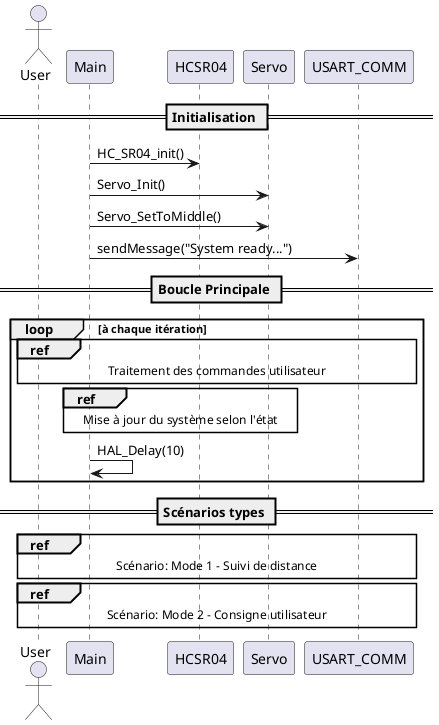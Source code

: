 @startuml
' Participants (modules)
actor "User" as User
participant "Main" as Main
participant "HCSR04" as HCSR04
participant "Servo" as Servo
participant "USART_COMM" as USART

' Initialisation
== Initialisation ==
Main -> HCSR04: HC_SR04_init()
Main -> Servo: Servo_Init()
Main -> Servo: Servo_SetToMiddle()
Main -> USART: sendMessage("System ready...")

' Boucle principale avec référence
== Boucle Principale ==
loop à chaque itération
  ref over User, Main, HCSR04, Servo, USART
    Traitement des commandes utilisateur
  end ref
  
  ref over Main, HCSR04, Servo
    Mise à jour du système selon l'état
  end ref
  
  Main -> Main: HAL_Delay(10)
end

' Scénarios de cas d'utilisation typiques
== Scénarios types ==
ref over User, Main, HCSR04, Servo, USART
  Scénario: Mode 1 - Suivi de distance
end ref

ref over User, Main, Servo, USART
  Scénario: Mode 2 - Consigne utilisateur
end ref
@enduml